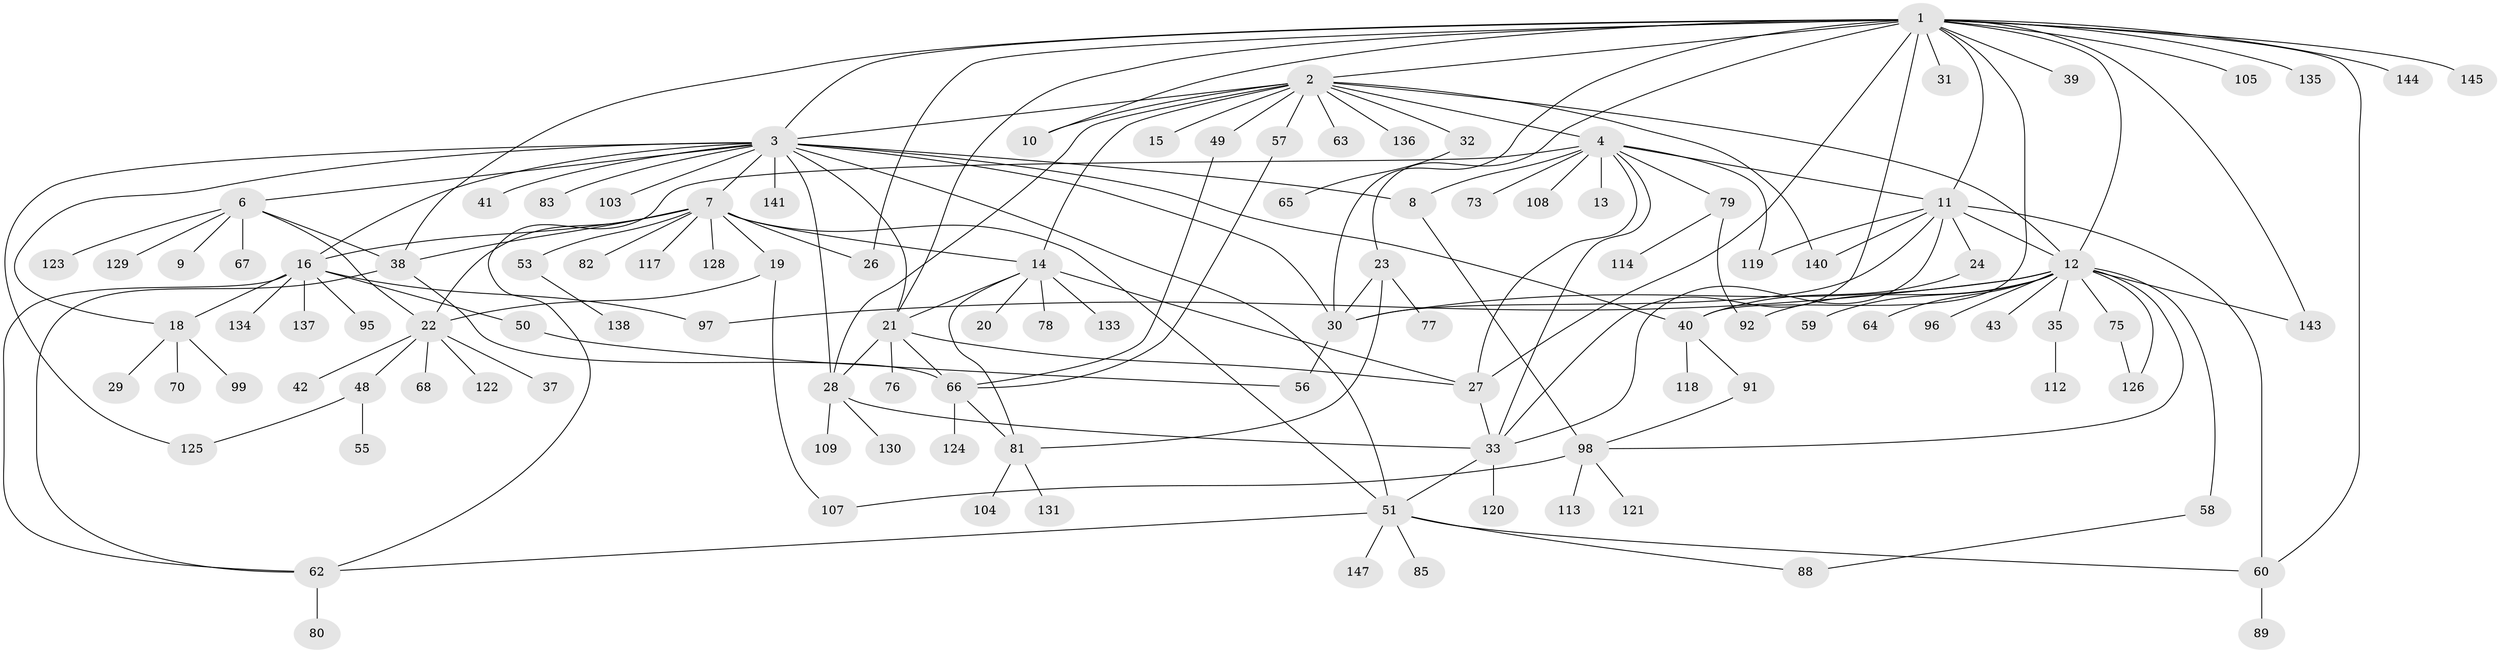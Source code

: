 // original degree distribution, {13: 0.013605442176870748, 18: 0.006802721088435374, 8: 0.013605442176870748, 5: 0.06802721088435375, 12: 0.013605442176870748, 3: 0.05442176870748299, 1: 0.48299319727891155, 2: 0.23129251700680273, 10: 0.013605442176870748, 15: 0.006802721088435374, 9: 0.02040816326530612, 6: 0.027210884353741496, 7: 0.006802721088435374, 4: 0.04081632653061224}
// Generated by graph-tools (version 1.1) at 2025/11/02/27/25 16:11:10]
// undirected, 112 vertices, 166 edges
graph export_dot {
graph [start="1"]
  node [color=gray90,style=filled];
  1 [super="+17"];
  2 [super="+47"];
  3 [super="+25"];
  4 [super="+5"];
  6 [super="+71"];
  7 [super="+45"];
  8 [super="+36"];
  9;
  10 [super="+90"];
  11;
  12 [super="+111"];
  13;
  14 [super="+74"];
  15 [super="+101"];
  16 [super="+93"];
  18 [super="+54"];
  19;
  20;
  21 [super="+72"];
  22 [super="+127"];
  23 [super="+87"];
  24;
  26 [super="+46"];
  27 [super="+94"];
  28 [super="+102"];
  29;
  30 [super="+61"];
  31 [super="+34"];
  32;
  33 [super="+52"];
  35;
  37;
  38 [super="+142"];
  39;
  40 [super="+86"];
  41 [super="+44"];
  42;
  43;
  48;
  49;
  50 [super="+100"];
  51 [super="+69"];
  53;
  55;
  56;
  57;
  58;
  59;
  60 [super="+84"];
  62;
  63;
  64;
  65;
  66 [super="+110"];
  67;
  68;
  70;
  73;
  75;
  76;
  77;
  78;
  79;
  80;
  81 [super="+116"];
  82;
  83;
  85;
  88;
  89;
  91;
  92;
  95;
  96;
  97;
  98;
  99;
  103 [super="+106"];
  104;
  105;
  107 [super="+115"];
  108;
  109;
  112;
  113;
  114;
  117;
  118;
  119;
  120;
  121 [super="+132"];
  122;
  123 [super="+146"];
  124;
  125;
  126;
  128;
  129;
  130;
  131;
  133 [super="+139"];
  134;
  135;
  136;
  137;
  138;
  140;
  141;
  143;
  144;
  145;
  147;
  1 -- 2;
  1 -- 3;
  1 -- 10;
  1 -- 11;
  1 -- 23;
  1 -- 26;
  1 -- 27;
  1 -- 31;
  1 -- 39;
  1 -- 21 [weight=2];
  1 -- 33;
  1 -- 38;
  1 -- 135;
  1 -- 105;
  1 -- 12;
  1 -- 143;
  1 -- 144;
  1 -- 145;
  1 -- 60;
  1 -- 30;
  1 -- 40;
  2 -- 3;
  2 -- 4;
  2 -- 12;
  2 -- 15;
  2 -- 28;
  2 -- 32;
  2 -- 49;
  2 -- 57;
  2 -- 63;
  2 -- 136;
  2 -- 140;
  2 -- 14;
  2 -- 10;
  3 -- 6;
  3 -- 7;
  3 -- 8;
  3 -- 16;
  3 -- 18;
  3 -- 21;
  3 -- 28;
  3 -- 40;
  3 -- 41;
  3 -- 51;
  3 -- 83;
  3 -- 103;
  3 -- 125;
  3 -- 141;
  3 -- 30;
  4 -- 27;
  4 -- 62;
  4 -- 73;
  4 -- 79;
  4 -- 108;
  4 -- 119;
  4 -- 33;
  4 -- 11;
  4 -- 13;
  4 -- 8;
  6 -- 9;
  6 -- 22;
  6 -- 38;
  6 -- 67;
  6 -- 123;
  6 -- 129;
  7 -- 14;
  7 -- 16;
  7 -- 19;
  7 -- 22;
  7 -- 26;
  7 -- 38;
  7 -- 51;
  7 -- 53;
  7 -- 82;
  7 -- 128;
  7 -- 117;
  8 -- 98;
  11 -- 12;
  11 -- 24;
  11 -- 30;
  11 -- 33 [weight=2];
  11 -- 60;
  11 -- 119;
  11 -- 140;
  12 -- 35;
  12 -- 43;
  12 -- 58;
  12 -- 59;
  12 -- 64;
  12 -- 75;
  12 -- 92;
  12 -- 96;
  12 -- 97;
  12 -- 143;
  12 -- 98;
  12 -- 126;
  12 -- 30;
  14 -- 20;
  14 -- 27;
  14 -- 78;
  14 -- 81;
  14 -- 133;
  14 -- 21;
  16 -- 18;
  16 -- 50;
  16 -- 62;
  16 -- 95;
  16 -- 97;
  16 -- 134;
  16 -- 137;
  18 -- 29;
  18 -- 70;
  18 -- 99;
  19 -- 22;
  19 -- 107;
  21 -- 27;
  21 -- 76;
  21 -- 66;
  21 -- 28;
  22 -- 37;
  22 -- 42;
  22 -- 48;
  22 -- 68;
  22 -- 122;
  23 -- 77;
  23 -- 81;
  23 -- 30;
  24 -- 40;
  27 -- 33;
  28 -- 33 [weight=2];
  28 -- 109;
  28 -- 130;
  30 -- 56;
  32 -- 65;
  33 -- 120;
  33 -- 51;
  35 -- 112;
  38 -- 66;
  38 -- 62;
  40 -- 91;
  40 -- 118;
  48 -- 55;
  48 -- 125;
  49 -- 66;
  50 -- 56;
  51 -- 85;
  51 -- 147;
  51 -- 88;
  51 -- 60;
  51 -- 62;
  53 -- 138;
  57 -- 66;
  58 -- 88;
  60 -- 89;
  62 -- 80;
  66 -- 81;
  66 -- 124;
  75 -- 126;
  79 -- 92;
  79 -- 114;
  81 -- 104;
  81 -- 131;
  91 -- 98;
  98 -- 107;
  98 -- 113;
  98 -- 121;
}
